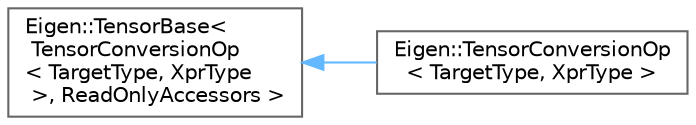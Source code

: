 digraph "类继承关系图"
{
 // LATEX_PDF_SIZE
  bgcolor="transparent";
  edge [fontname=Helvetica,fontsize=10,labelfontname=Helvetica,labelfontsize=10];
  node [fontname=Helvetica,fontsize=10,shape=box,height=0.2,width=0.4];
  rankdir="LR";
  Node0 [id="Node000000",label="Eigen::TensorBase\<\l TensorConversionOp\l\< TargetType, XprType\l \>, ReadOnlyAccessors \>",height=0.2,width=0.4,color="grey40", fillcolor="white", style="filled",URL="$class_eigen_1_1_tensor_base.html",tooltip=" "];
  Node0 -> Node1 [id="edge4744_Node000000_Node000001",dir="back",color="steelblue1",style="solid",tooltip=" "];
  Node1 [id="Node000001",label="Eigen::TensorConversionOp\l\< TargetType, XprType \>",height=0.2,width=0.4,color="grey40", fillcolor="white", style="filled",URL="$class_eigen_1_1_tensor_conversion_op.html",tooltip="Tensor conversion class. This class makes it possible to vectorize type casting operations when the n..."];
}
